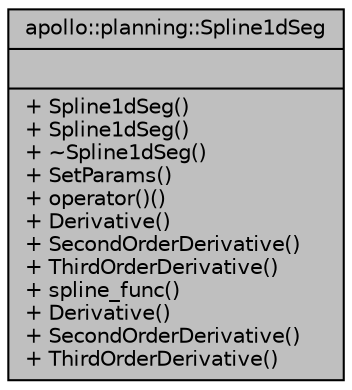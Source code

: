 digraph "apollo::planning::Spline1dSeg"
{
  edge [fontname="Helvetica",fontsize="10",labelfontname="Helvetica",labelfontsize="10"];
  node [fontname="Helvetica",fontsize="10",shape=record];
  Node1 [label="{apollo::planning::Spline1dSeg\n||+ Spline1dSeg()\l+ Spline1dSeg()\l+ ~Spline1dSeg()\l+ SetParams()\l+ operator()()\l+ Derivative()\l+ SecondOrderDerivative()\l+ ThirdOrderDerivative()\l+ spline_func()\l+ Derivative()\l+ SecondOrderDerivative()\l+ ThirdOrderDerivative()\l}",height=0.2,width=0.4,color="black", fillcolor="grey75", style="filled" fontcolor="black"];
}

